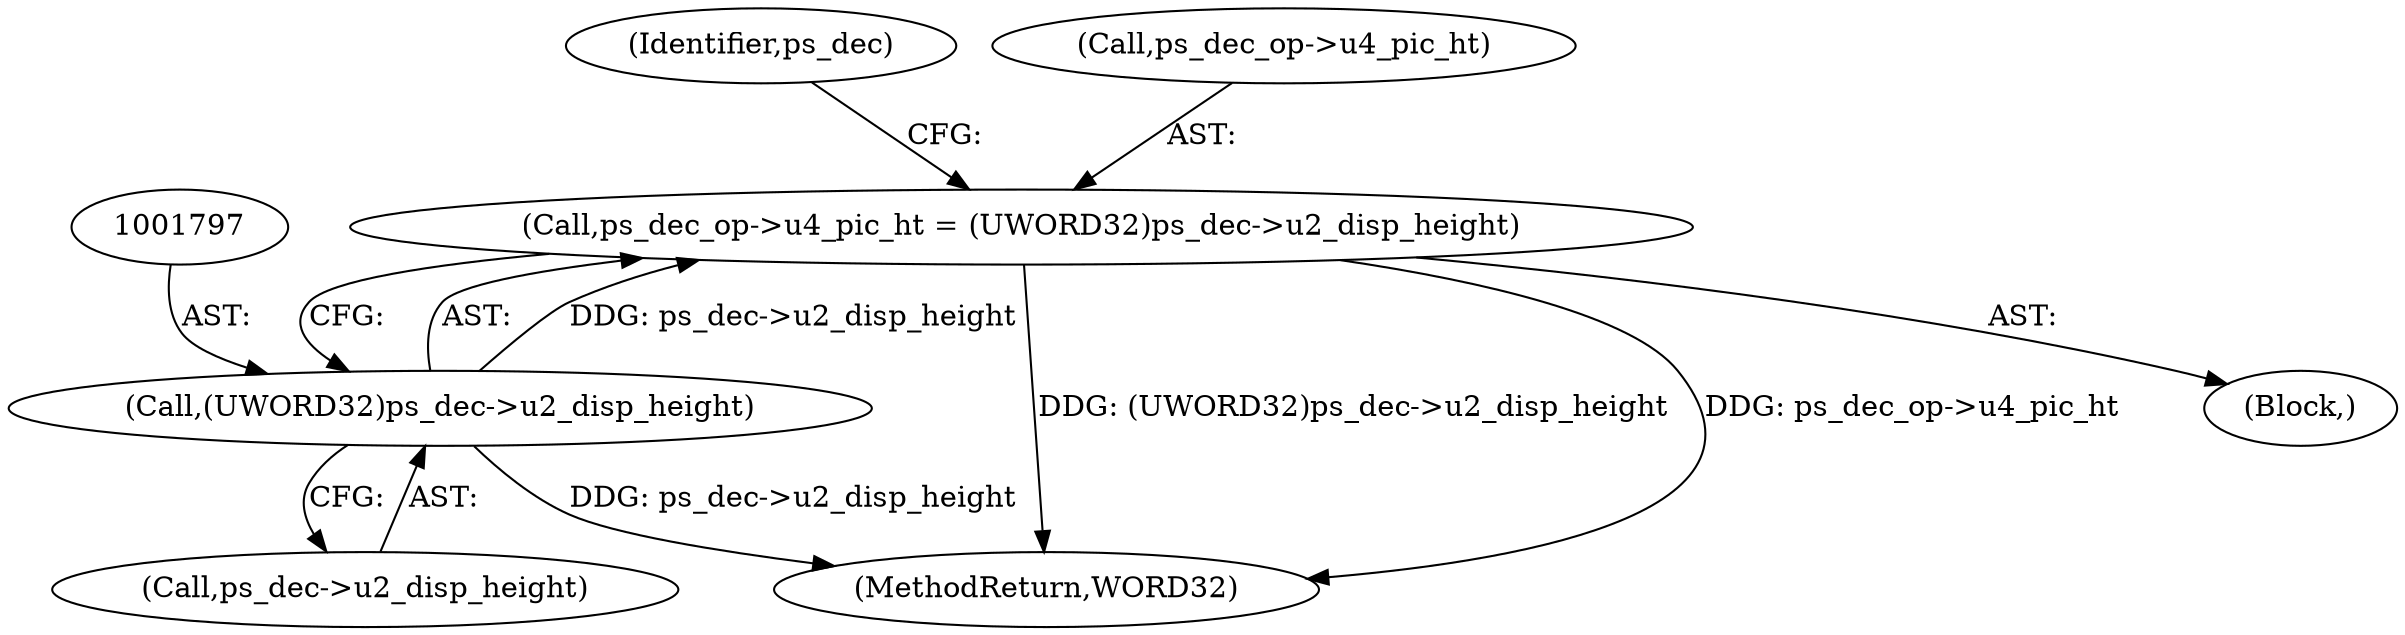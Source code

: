 digraph "0_Android_e86d3cfd2bc28dac421092106751e5638d54a848@pointer" {
"1001792" [label="(Call,ps_dec_op->u4_pic_ht = (UWORD32)ps_dec->u2_disp_height)"];
"1001796" [label="(Call,(UWORD32)ps_dec->u2_disp_height)"];
"1001798" [label="(Call,ps_dec->u2_disp_height)"];
"1002272" [label="(MethodReturn,WORD32)"];
"1001792" [label="(Call,ps_dec_op->u4_pic_ht = (UWORD32)ps_dec->u2_disp_height)"];
"1001804" [label="(Identifier,ps_dec)"];
"1001796" [label="(Call,(UWORD32)ps_dec->u2_disp_height)"];
"1001782" [label="(Block,)"];
"1001793" [label="(Call,ps_dec_op->u4_pic_ht)"];
"1001792" -> "1001782"  [label="AST: "];
"1001792" -> "1001796"  [label="CFG: "];
"1001793" -> "1001792"  [label="AST: "];
"1001796" -> "1001792"  [label="AST: "];
"1001804" -> "1001792"  [label="CFG: "];
"1001792" -> "1002272"  [label="DDG: (UWORD32)ps_dec->u2_disp_height"];
"1001792" -> "1002272"  [label="DDG: ps_dec_op->u4_pic_ht"];
"1001796" -> "1001792"  [label="DDG: ps_dec->u2_disp_height"];
"1001796" -> "1001798"  [label="CFG: "];
"1001797" -> "1001796"  [label="AST: "];
"1001798" -> "1001796"  [label="AST: "];
"1001796" -> "1002272"  [label="DDG: ps_dec->u2_disp_height"];
}
